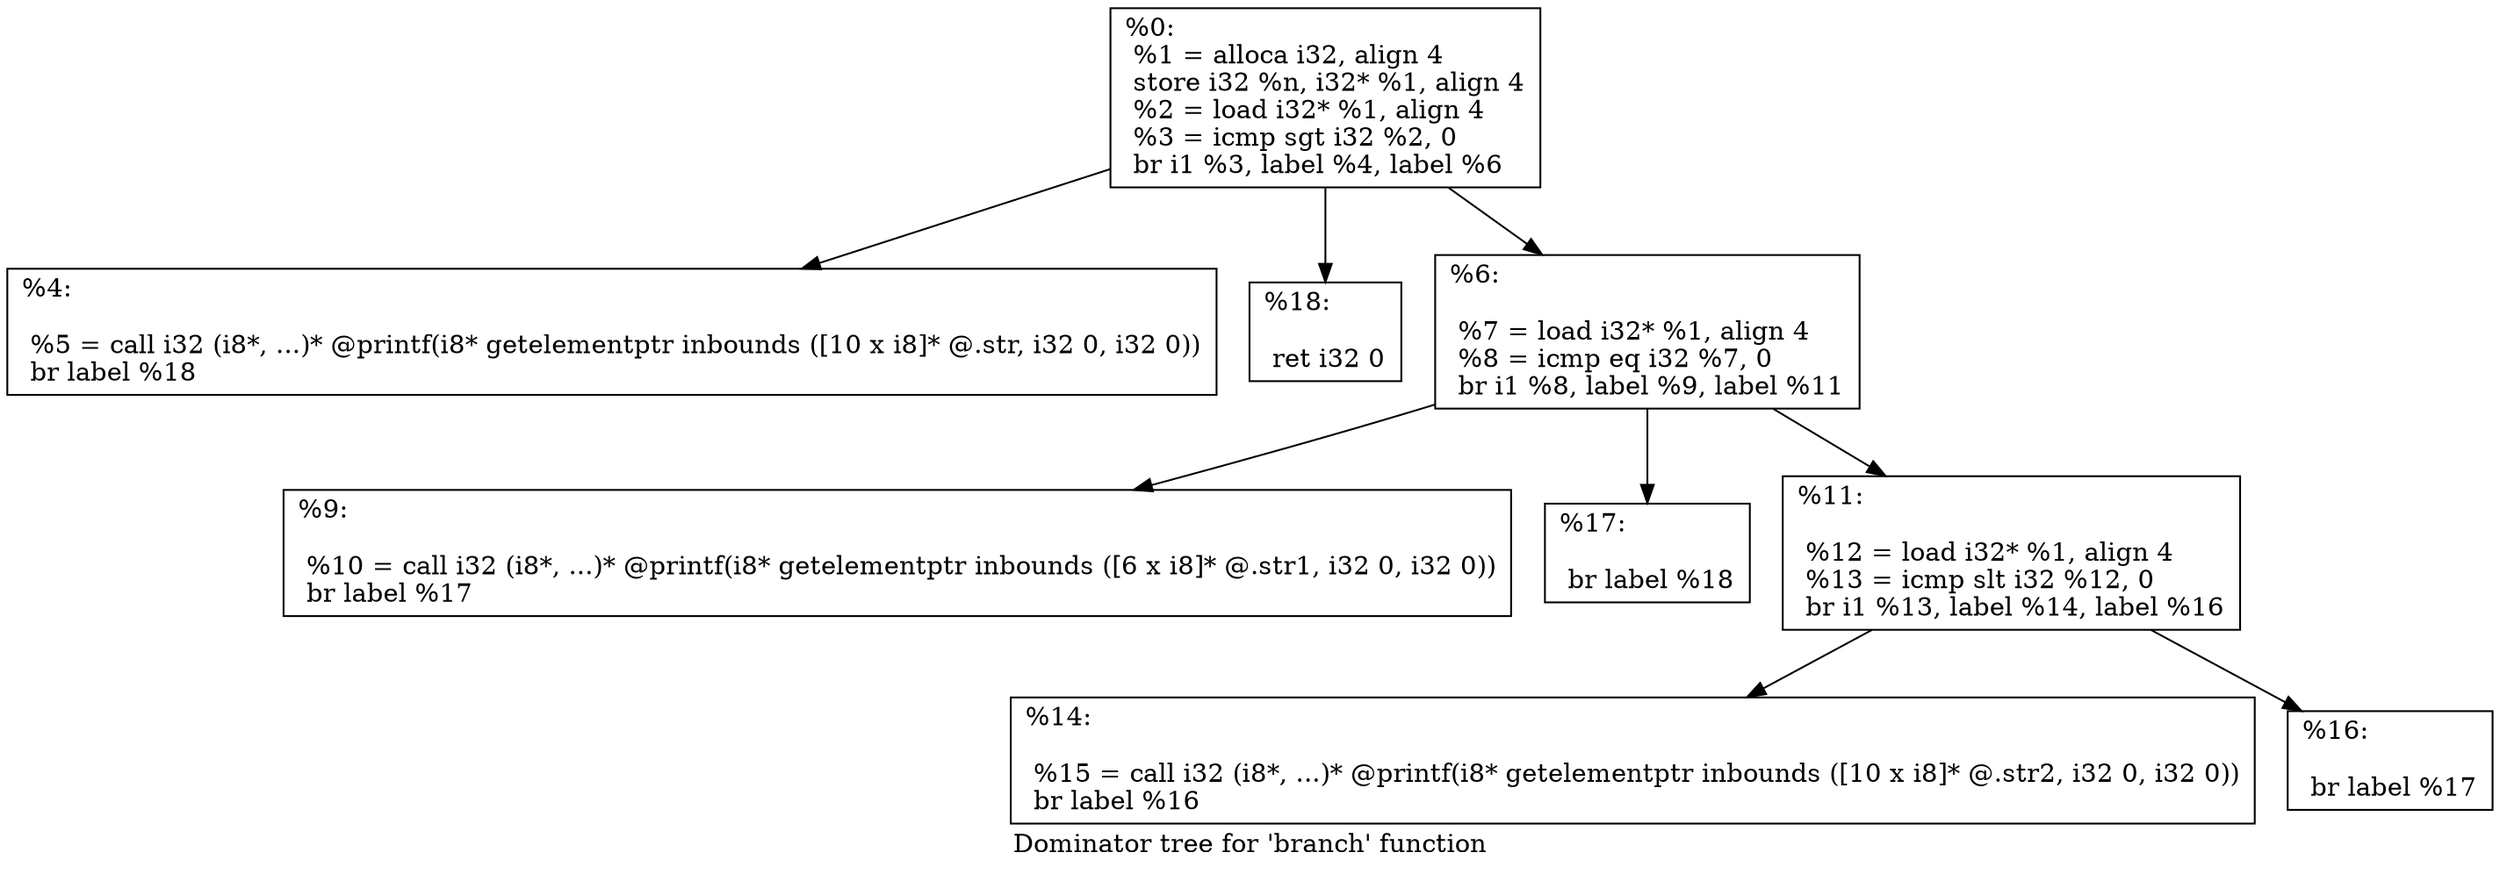 digraph "Dominator tree for 'branch' function" {
	label="Dominator tree for 'branch' function";

	Node0x15e6f30 [shape=record,label="{%0:\l  %1 = alloca i32, align 4\l  store i32 %n, i32* %1, align 4\l  %2 = load i32* %1, align 4\l  %3 = icmp sgt i32 %2, 0\l  br i1 %3, label %4, label %6\l}"];
	Node0x15e6f30 -> Node0x15e2980;
	Node0x15e6f30 -> Node0x15e29f0;
	Node0x15e6f30 -> Node0x15e6fa0;
	Node0x15e2980 [shape=record,label="{%4:\l\l  %5 = call i32 (i8*, ...)* @printf(i8* getelementptr inbounds ([10 x i8]* @.str, i32 0, i32 0))\l  br label %18\l}"];
	Node0x15e29f0 [shape=record,label="{%18:\l\l  ret i32 0\l}"];
	Node0x15e6fa0 [shape=record,label="{%6:\l\l  %7 = load i32* %1, align 4\l  %8 = icmp eq i32 %7, 0\l  br i1 %8, label %9, label %11\l}"];
	Node0x15e6fa0 -> Node0x15eb7b0;
	Node0x15e6fa0 -> Node0x15eb7f0;
	Node0x15e6fa0 -> Node0x15eb830;
	Node0x15eb7b0 [shape=record,label="{%9:\l\l  %10 = call i32 (i8*, ...)* @printf(i8* getelementptr inbounds ([6 x i8]* @.str1, i32 0, i32 0))\l  br label %17\l}"];
	Node0x15eb7f0 [shape=record,label="{%17:\l\l  br label %18\l}"];
	Node0x15eb830 [shape=record,label="{%11:\l\l  %12 = load i32* %1, align 4\l  %13 = icmp slt i32 %12, 0\l  br i1 %13, label %14, label %16\l}"];
	Node0x15eb830 -> Node0x15eb8a0;
	Node0x15eb830 -> Node0x15eb8e0;
	Node0x15eb8a0 [shape=record,label="{%14:\l\l  %15 = call i32 (i8*, ...)* @printf(i8* getelementptr inbounds ([10 x i8]* @.str2, i32 0, i32 0))\l  br label %16\l}"];
	Node0x15eb8e0 [shape=record,label="{%16:\l\l  br label %17\l}"];
}
